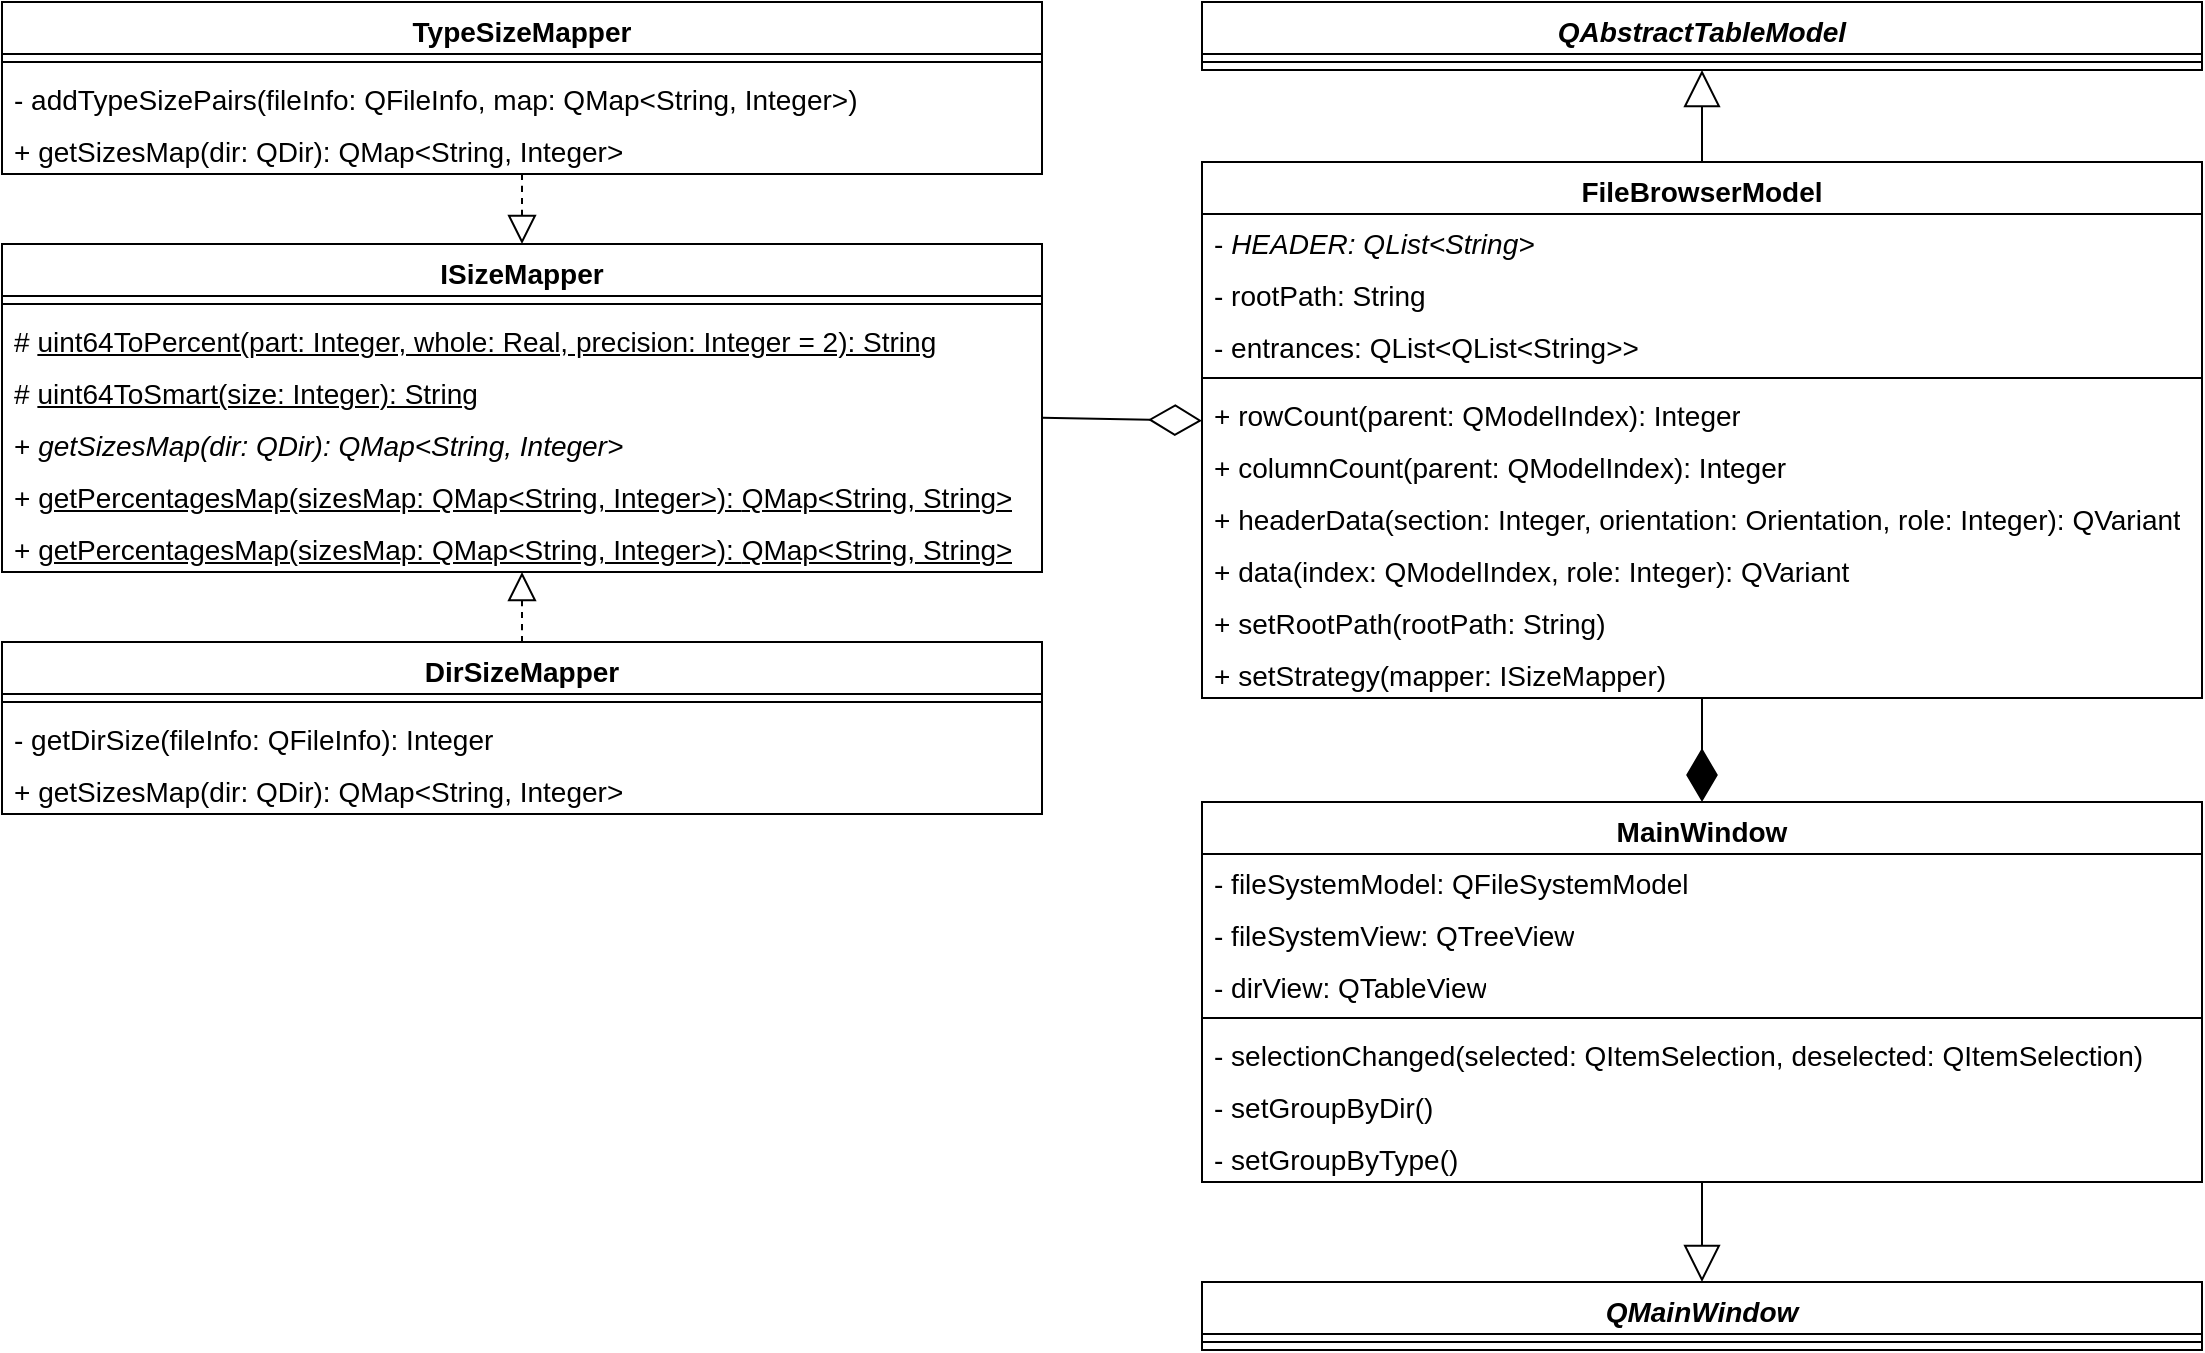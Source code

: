 <mxfile version="24.4.8" type="device">
  <diagram name="Страница — 1" id="qXYsAqjQK9q10iAbXkZB">
    <mxGraphModel dx="1614" dy="986" grid="1" gridSize="10" guides="1" tooltips="1" connect="1" arrows="1" fold="1" page="1" pageScale="1" pageWidth="1169" pageHeight="827" math="0" shadow="0">
      <root>
        <mxCell id="0" />
        <mxCell id="1" parent="0" />
        <mxCell id="ijzkq9lv9SiQj-ZG0aJk-23" value="&lt;font style=&quot;font-size: 14px;&quot;&gt;ISizeMapper&lt;/font&gt;" style="swimlane;fontStyle=1;align=center;verticalAlign=top;childLayout=stackLayout;horizontal=1;startSize=26;horizontalStack=0;resizeParent=1;resizeParentMax=0;resizeLast=0;collapsible=1;marginBottom=0;whiteSpace=wrap;html=1;" vertex="1" parent="1">
          <mxGeometry y="121" width="520" height="164" as="geometry" />
        </mxCell>
        <mxCell id="ijzkq9lv9SiQj-ZG0aJk-24" value="" style="line;strokeWidth=1;fillColor=none;align=left;verticalAlign=middle;spacingTop=-1;spacingLeft=3;spacingRight=3;rotatable=0;labelPosition=right;points=[];portConstraint=eastwest;strokeColor=inherit;" vertex="1" parent="ijzkq9lv9SiQj-ZG0aJk-23">
          <mxGeometry y="26" width="520" height="8" as="geometry" />
        </mxCell>
        <mxCell id="ijzkq9lv9SiQj-ZG0aJk-45" value="&lt;font style=&quot;font-size: 14px;&quot;&gt;#&amp;nbsp;&lt;u&gt;uint64ToPercent(part: Integer, whole: Real, precision: Integer = 2): String&lt;/u&gt;&lt;/font&gt;" style="text;strokeColor=none;fillColor=none;align=left;verticalAlign=top;spacingLeft=4;spacingRight=4;overflow=hidden;rotatable=0;points=[[0,0.5],[1,0.5]];portConstraint=eastwest;whiteSpace=wrap;html=1;" vertex="1" parent="ijzkq9lv9SiQj-ZG0aJk-23">
          <mxGeometry y="34" width="520" height="26" as="geometry" />
        </mxCell>
        <mxCell id="ijzkq9lv9SiQj-ZG0aJk-25" value="&lt;font style=&quot;&quot;&gt;&lt;span style=&quot;font-size: 14px;&quot;&gt;#&amp;nbsp;&lt;/span&gt;&lt;u style=&quot;&quot;&gt;&lt;span style=&quot;font-size: 14px;&quot;&gt;uint64ToSmart(size: Integer): String&lt;/span&gt;&lt;/u&gt;&lt;/font&gt;" style="text;strokeColor=none;fillColor=none;align=left;verticalAlign=top;spacingLeft=4;spacingRight=4;overflow=hidden;rotatable=0;points=[[0,0.5],[1,0.5]];portConstraint=eastwest;whiteSpace=wrap;html=1;" vertex="1" parent="ijzkq9lv9SiQj-ZG0aJk-23">
          <mxGeometry y="60" width="520" height="26" as="geometry" />
        </mxCell>
        <mxCell id="ijzkq9lv9SiQj-ZG0aJk-26" value="&lt;font style=&quot;font-size: 14px;&quot;&gt;+ &lt;i&gt;getSizesMap(dir: QDir): Q&lt;/i&gt;&lt;/font&gt;&lt;span style=&quot;font-size: 14px;&quot;&gt;&lt;i&gt;Map&amp;lt;String, Integer&amp;gt;&lt;/i&gt;&lt;/span&gt;" style="text;strokeColor=none;fillColor=none;align=left;verticalAlign=top;spacingLeft=4;spacingRight=4;overflow=hidden;rotatable=0;points=[[0,0.5],[1,0.5]];portConstraint=eastwest;whiteSpace=wrap;html=1;" vertex="1" parent="ijzkq9lv9SiQj-ZG0aJk-23">
          <mxGeometry y="86" width="520" height="26" as="geometry" />
        </mxCell>
        <mxCell id="ijzkq9lv9SiQj-ZG0aJk-47" value="&lt;font style=&quot;font-size: 14px;&quot;&gt;+ &lt;u&gt;getPercentagesMap(sizesMap: QMap&amp;lt;String, Integer&amp;gt;):&amp;nbsp;&lt;/u&gt;&lt;/font&gt;&lt;span style=&quot;font-size: 14px;&quot;&gt;&lt;u&gt;QMap&amp;lt;String, String&amp;gt;&lt;/u&gt;&lt;/span&gt;" style="text;strokeColor=none;fillColor=none;align=left;verticalAlign=top;spacingLeft=4;spacingRight=4;overflow=hidden;rotatable=0;points=[[0,0.5],[1,0.5]];portConstraint=eastwest;whiteSpace=wrap;html=1;" vertex="1" parent="ijzkq9lv9SiQj-ZG0aJk-23">
          <mxGeometry y="112" width="520" height="26" as="geometry" />
        </mxCell>
        <mxCell id="ijzkq9lv9SiQj-ZG0aJk-27" value="&lt;font style=&quot;font-size: 14px;&quot;&gt;+ &lt;u&gt;getPercentagesMap(sizesMap: QMap&amp;lt;String, Integer&amp;gt;):&amp;nbsp;&lt;/u&gt;&lt;/font&gt;&lt;span style=&quot;font-size: 14px;&quot;&gt;&lt;u&gt;QMap&amp;lt;String, String&amp;gt;&lt;/u&gt;&lt;/span&gt;" style="text;strokeColor=none;fillColor=none;align=left;verticalAlign=top;spacingLeft=4;spacingRight=4;overflow=hidden;rotatable=0;points=[[0,0.5],[1,0.5]];portConstraint=eastwest;whiteSpace=wrap;html=1;" vertex="1" parent="ijzkq9lv9SiQj-ZG0aJk-23">
          <mxGeometry y="138" width="520" height="26" as="geometry" />
        </mxCell>
        <mxCell id="ijzkq9lv9SiQj-ZG0aJk-28" value="&lt;font style=&quot;font-size: 14px;&quot;&gt;DirSizeMapper&lt;/font&gt;" style="swimlane;fontStyle=1;align=center;verticalAlign=top;childLayout=stackLayout;horizontal=1;startSize=26;horizontalStack=0;resizeParent=1;resizeParentMax=0;resizeLast=0;collapsible=1;marginBottom=0;whiteSpace=wrap;html=1;" vertex="1" parent="1">
          <mxGeometry y="320" width="520" height="86" as="geometry" />
        </mxCell>
        <mxCell id="ijzkq9lv9SiQj-ZG0aJk-29" value="" style="line;strokeWidth=1;fillColor=none;align=left;verticalAlign=middle;spacingTop=-1;spacingLeft=3;spacingRight=3;rotatable=0;labelPosition=right;points=[];portConstraint=eastwest;strokeColor=inherit;" vertex="1" parent="ijzkq9lv9SiQj-ZG0aJk-28">
          <mxGeometry y="26" width="520" height="8" as="geometry" />
        </mxCell>
        <mxCell id="ijzkq9lv9SiQj-ZG0aJk-30" value="&lt;font style=&quot;font-size: 14px;&quot;&gt;- getDirSize(fileInfo: QFileInfo): Integer&lt;/font&gt;" style="text;strokeColor=none;fillColor=none;align=left;verticalAlign=top;spacingLeft=4;spacingRight=4;overflow=hidden;rotatable=0;points=[[0,0.5],[1,0.5]];portConstraint=eastwest;whiteSpace=wrap;html=1;" vertex="1" parent="ijzkq9lv9SiQj-ZG0aJk-28">
          <mxGeometry y="34" width="520" height="26" as="geometry" />
        </mxCell>
        <mxCell id="ijzkq9lv9SiQj-ZG0aJk-31" value="&lt;font style=&quot;font-size: 14px;&quot;&gt;+ getSizesMap(dir: QDir):&amp;nbsp;&lt;/font&gt;&lt;span style=&quot;font-size: 14px;&quot;&gt;QMap&amp;lt;String, Integer&amp;gt;&lt;/span&gt;" style="text;strokeColor=none;fillColor=none;align=left;verticalAlign=top;spacingLeft=4;spacingRight=4;overflow=hidden;rotatable=0;points=[[0,0.5],[1,0.5]];portConstraint=eastwest;whiteSpace=wrap;html=1;" vertex="1" parent="ijzkq9lv9SiQj-ZG0aJk-28">
          <mxGeometry y="60" width="520" height="26" as="geometry" />
        </mxCell>
        <mxCell id="ijzkq9lv9SiQj-ZG0aJk-33" value="" style="endArrow=block;dashed=1;endFill=0;endSize=12;html=1;rounded=0;fontSize=12;curved=1;" edge="1" parent="1" source="ijzkq9lv9SiQj-ZG0aJk-28" target="ijzkq9lv9SiQj-ZG0aJk-23">
          <mxGeometry width="160" relative="1" as="geometry">
            <mxPoint x="360" y="430" as="sourcePoint" />
            <mxPoint x="520" y="430" as="targetPoint" />
          </mxGeometry>
        </mxCell>
        <mxCell id="ijzkq9lv9SiQj-ZG0aJk-34" value="&lt;font style=&quot;font-size: 14px;&quot;&gt;TypeSizeMapper&lt;/font&gt;" style="swimlane;fontStyle=1;align=center;verticalAlign=top;childLayout=stackLayout;horizontal=1;startSize=26;horizontalStack=0;resizeParent=1;resizeParentMax=0;resizeLast=0;collapsible=1;marginBottom=0;whiteSpace=wrap;html=1;" vertex="1" parent="1">
          <mxGeometry width="520" height="86" as="geometry" />
        </mxCell>
        <mxCell id="ijzkq9lv9SiQj-ZG0aJk-35" value="" style="line;strokeWidth=1;fillColor=none;align=left;verticalAlign=middle;spacingTop=-1;spacingLeft=3;spacingRight=3;rotatable=0;labelPosition=right;points=[];portConstraint=eastwest;strokeColor=inherit;" vertex="1" parent="ijzkq9lv9SiQj-ZG0aJk-34">
          <mxGeometry y="26" width="520" height="8" as="geometry" />
        </mxCell>
        <mxCell id="ijzkq9lv9SiQj-ZG0aJk-36" value="&lt;font style=&quot;font-size: 14px;&quot;&gt;-&amp;nbsp;addTypeSizePairs(fileInfo: QFileInfo, map: QMap&amp;lt;String, Integer&amp;gt;)&lt;/font&gt;" style="text;strokeColor=none;fillColor=none;align=left;verticalAlign=top;spacingLeft=4;spacingRight=4;overflow=hidden;rotatable=0;points=[[0,0.5],[1,0.5]];portConstraint=eastwest;whiteSpace=wrap;html=1;" vertex="1" parent="ijzkq9lv9SiQj-ZG0aJk-34">
          <mxGeometry y="34" width="520" height="26" as="geometry" />
        </mxCell>
        <mxCell id="ijzkq9lv9SiQj-ZG0aJk-37" value="&lt;font style=&quot;font-size: 14px;&quot;&gt;+ getSizesMap(dir: QDir):&amp;nbsp;QMap&amp;lt;String, Integer&amp;gt;&lt;/font&gt;" style="text;strokeColor=none;fillColor=none;align=left;verticalAlign=top;spacingLeft=4;spacingRight=4;overflow=hidden;rotatable=0;points=[[0,0.5],[1,0.5]];portConstraint=eastwest;whiteSpace=wrap;html=1;" vertex="1" parent="ijzkq9lv9SiQj-ZG0aJk-34">
          <mxGeometry y="60" width="520" height="26" as="geometry" />
        </mxCell>
        <mxCell id="ijzkq9lv9SiQj-ZG0aJk-39" value="" style="endArrow=block;dashed=1;endFill=0;endSize=12;html=1;rounded=0;fontSize=12;curved=1;" edge="1" parent="1" source="ijzkq9lv9SiQj-ZG0aJk-34" target="ijzkq9lv9SiQj-ZG0aJk-23">
          <mxGeometry width="160" relative="1" as="geometry">
            <mxPoint x="360" y="230" as="sourcePoint" />
            <mxPoint x="620" y="200" as="targetPoint" />
          </mxGeometry>
        </mxCell>
        <mxCell id="ijzkq9lv9SiQj-ZG0aJk-40" value="&lt;font style=&quot;font-size: 14px;&quot;&gt;FileBrowserModel&lt;/font&gt;" style="swimlane;fontStyle=1;align=center;verticalAlign=top;childLayout=stackLayout;horizontal=1;startSize=26;horizontalStack=0;resizeParent=1;resizeParentMax=0;resizeLast=0;collapsible=1;marginBottom=0;whiteSpace=wrap;html=1;" vertex="1" parent="1">
          <mxGeometry x="600" y="80" width="500" height="268" as="geometry" />
        </mxCell>
        <mxCell id="ijzkq9lv9SiQj-ZG0aJk-42" value="&lt;span style=&quot;font-size: 14px;&quot;&gt;-&amp;nbsp;&lt;i&gt;HEADER: QList&amp;lt;String&amp;gt;&lt;/i&gt;&lt;/span&gt;" style="text;strokeColor=none;fillColor=none;align=left;verticalAlign=top;spacingLeft=4;spacingRight=4;overflow=hidden;rotatable=0;points=[[0,0.5],[1,0.5]];portConstraint=eastwest;whiteSpace=wrap;html=1;" vertex="1" parent="ijzkq9lv9SiQj-ZG0aJk-40">
          <mxGeometry y="26" width="500" height="26" as="geometry" />
        </mxCell>
        <mxCell id="ijzkq9lv9SiQj-ZG0aJk-59" value="&lt;span style=&quot;font-size: 14px;&quot;&gt;-&amp;nbsp;rootPath: String&lt;/span&gt;" style="text;strokeColor=none;fillColor=none;align=left;verticalAlign=top;spacingLeft=4;spacingRight=4;overflow=hidden;rotatable=0;points=[[0,0.5],[1,0.5]];portConstraint=eastwest;whiteSpace=wrap;html=1;" vertex="1" parent="ijzkq9lv9SiQj-ZG0aJk-40">
          <mxGeometry y="52" width="500" height="26" as="geometry" />
        </mxCell>
        <mxCell id="ijzkq9lv9SiQj-ZG0aJk-60" value="&lt;span style=&quot;font-size: 14px;&quot;&gt;- entrances: QList&amp;lt;&lt;/span&gt;&lt;span style=&quot;font-size: 14px;&quot;&gt;QList&amp;lt;String&amp;gt;&lt;/span&gt;&lt;span style=&quot;font-size: 14px;&quot;&gt;&amp;gt;&lt;/span&gt;" style="text;strokeColor=none;fillColor=none;align=left;verticalAlign=top;spacingLeft=4;spacingRight=4;overflow=hidden;rotatable=0;points=[[0,0.5],[1,0.5]];portConstraint=eastwest;whiteSpace=wrap;html=1;" vertex="1" parent="ijzkq9lv9SiQj-ZG0aJk-40">
          <mxGeometry y="78" width="500" height="26" as="geometry" />
        </mxCell>
        <mxCell id="ijzkq9lv9SiQj-ZG0aJk-41" value="" style="line;strokeWidth=1;fillColor=none;align=left;verticalAlign=middle;spacingTop=-1;spacingLeft=3;spacingRight=3;rotatable=0;labelPosition=right;points=[];portConstraint=eastwest;strokeColor=inherit;" vertex="1" parent="ijzkq9lv9SiQj-ZG0aJk-40">
          <mxGeometry y="104" width="500" height="8" as="geometry" />
        </mxCell>
        <mxCell id="ijzkq9lv9SiQj-ZG0aJk-57" value="&lt;span style=&quot;font-size: 14px;&quot;&gt;+&amp;nbsp;rowCount(parent:&amp;nbsp;&lt;/span&gt;&lt;span style=&quot;font-size: 14px;&quot;&gt;QModelIndex&lt;/span&gt;&lt;span style=&quot;font-size: 14px;&quot;&gt;): Integer&lt;/span&gt;" style="text;strokeColor=none;fillColor=none;align=left;verticalAlign=top;spacingLeft=4;spacingRight=4;overflow=hidden;rotatable=0;points=[[0,0.5],[1,0.5]];portConstraint=eastwest;whiteSpace=wrap;html=1;" vertex="1" parent="ijzkq9lv9SiQj-ZG0aJk-40">
          <mxGeometry y="112" width="500" height="26" as="geometry" />
        </mxCell>
        <mxCell id="ijzkq9lv9SiQj-ZG0aJk-43" value="&lt;span style=&quot;font-size: 14px;&quot;&gt;+&amp;nbsp;columnCount(&lt;/span&gt;&lt;span style=&quot;font-size: 14px;&quot;&gt;parent:&amp;nbsp;&lt;/span&gt;&lt;span style=&quot;font-size: 14px;&quot;&gt;QModelIndex&lt;/span&gt;&lt;span style=&quot;font-size: 14px;&quot;&gt;): Integer&lt;/span&gt;" style="text;strokeColor=none;fillColor=none;align=left;verticalAlign=top;spacingLeft=4;spacingRight=4;overflow=hidden;rotatable=0;points=[[0,0.5],[1,0.5]];portConstraint=eastwest;whiteSpace=wrap;html=1;" vertex="1" parent="ijzkq9lv9SiQj-ZG0aJk-40">
          <mxGeometry y="138" width="500" height="26" as="geometry" />
        </mxCell>
        <mxCell id="ijzkq9lv9SiQj-ZG0aJk-66" value="&lt;span style=&quot;font-size: 14px;&quot;&gt;+ headerData(section: Integer, orientation:&amp;nbsp;&lt;/span&gt;&lt;span style=&quot;font-size: 14px;&quot;&gt;Orientation&lt;/span&gt;&lt;span style=&quot;font-size: 14px;&quot;&gt;, role: Integer):&amp;nbsp;QVariant&lt;/span&gt;" style="text;strokeColor=none;fillColor=none;align=left;verticalAlign=top;spacingLeft=4;spacingRight=4;overflow=hidden;rotatable=0;points=[[0,0.5],[1,0.5]];portConstraint=eastwest;whiteSpace=wrap;html=1;" vertex="1" parent="ijzkq9lv9SiQj-ZG0aJk-40">
          <mxGeometry y="164" width="500" height="26" as="geometry" />
        </mxCell>
        <mxCell id="ijzkq9lv9SiQj-ZG0aJk-67" value="&lt;span style=&quot;font-size: 14px;&quot;&gt;+ data(index:&amp;nbsp;&lt;/span&gt;&lt;span style=&quot;font-size: 14px;&quot;&gt;QModelIndex&lt;/span&gt;&lt;span style=&quot;font-size: 14px;&quot;&gt;, role: Integer):&amp;nbsp;QVariant&lt;/span&gt;" style="text;strokeColor=none;fillColor=none;align=left;verticalAlign=top;spacingLeft=4;spacingRight=4;overflow=hidden;rotatable=0;points=[[0,0.5],[1,0.5]];portConstraint=eastwest;whiteSpace=wrap;html=1;" vertex="1" parent="ijzkq9lv9SiQj-ZG0aJk-40">
          <mxGeometry y="190" width="500" height="26" as="geometry" />
        </mxCell>
        <mxCell id="ijzkq9lv9SiQj-ZG0aJk-68" value="&lt;span style=&quot;font-size: 14px;&quot;&gt;+&amp;nbsp;setRootPath(rootPath:&amp;nbsp;&lt;/span&gt;&lt;span style=&quot;font-size: 14px;&quot;&gt;String&lt;/span&gt;&lt;span style=&quot;font-size: 14px;&quot;&gt;)&lt;/span&gt;" style="text;strokeColor=none;fillColor=none;align=left;verticalAlign=top;spacingLeft=4;spacingRight=4;overflow=hidden;rotatable=0;points=[[0,0.5],[1,0.5]];portConstraint=eastwest;whiteSpace=wrap;html=1;" vertex="1" parent="ijzkq9lv9SiQj-ZG0aJk-40">
          <mxGeometry y="216" width="500" height="26" as="geometry" />
        </mxCell>
        <mxCell id="ijzkq9lv9SiQj-ZG0aJk-70" value="&lt;span style=&quot;font-size: 14px;&quot;&gt;+ setStrategy(mapper:&amp;nbsp;ISizeMapper)&lt;/span&gt;" style="text;strokeColor=none;fillColor=none;align=left;verticalAlign=top;spacingLeft=4;spacingRight=4;overflow=hidden;rotatable=0;points=[[0,0.5],[1,0.5]];portConstraint=eastwest;whiteSpace=wrap;html=1;" vertex="1" parent="ijzkq9lv9SiQj-ZG0aJk-40">
          <mxGeometry y="242" width="500" height="26" as="geometry" />
        </mxCell>
        <mxCell id="ijzkq9lv9SiQj-ZG0aJk-44" value="" style="endArrow=diamondThin;endFill=0;endSize=24;html=1;rounded=0;fontSize=12;curved=1;" edge="1" parent="1" source="ijzkq9lv9SiQj-ZG0aJk-23" target="ijzkq9lv9SiQj-ZG0aJk-40">
          <mxGeometry width="160" relative="1" as="geometry">
            <mxPoint x="470" y="340" as="sourcePoint" />
            <mxPoint x="630" y="340" as="targetPoint" />
          </mxGeometry>
        </mxCell>
        <mxCell id="ijzkq9lv9SiQj-ZG0aJk-49" value="&lt;font style=&quot;font-size: 14px;&quot;&gt;MainWindow&lt;/font&gt;" style="swimlane;fontStyle=1;align=center;verticalAlign=top;childLayout=stackLayout;horizontal=1;startSize=26;horizontalStack=0;resizeParent=1;resizeParentMax=0;resizeLast=0;collapsible=1;marginBottom=0;whiteSpace=wrap;html=1;" vertex="1" parent="1">
          <mxGeometry x="600" y="400" width="500" height="190" as="geometry" />
        </mxCell>
        <mxCell id="ijzkq9lv9SiQj-ZG0aJk-52" value="&lt;span style=&quot;font-size: 14px;&quot;&gt;-&amp;nbsp;fileSystemModel:&amp;nbsp;QFileSystemModel&lt;/span&gt;" style="text;strokeColor=none;fillColor=none;align=left;verticalAlign=top;spacingLeft=4;spacingRight=4;overflow=hidden;rotatable=0;points=[[0,0.5],[1,0.5]];portConstraint=eastwest;whiteSpace=wrap;html=1;" vertex="1" parent="ijzkq9lv9SiQj-ZG0aJk-49">
          <mxGeometry y="26" width="500" height="26" as="geometry" />
        </mxCell>
        <mxCell id="ijzkq9lv9SiQj-ZG0aJk-75" value="&lt;span style=&quot;font-size: 14px;&quot;&gt;- fileSystemView:&amp;nbsp;QTreeView&lt;/span&gt;" style="text;strokeColor=none;fillColor=none;align=left;verticalAlign=top;spacingLeft=4;spacingRight=4;overflow=hidden;rotatable=0;points=[[0,0.5],[1,0.5]];portConstraint=eastwest;whiteSpace=wrap;html=1;" vertex="1" parent="ijzkq9lv9SiQj-ZG0aJk-49">
          <mxGeometry y="52" width="500" height="26" as="geometry" />
        </mxCell>
        <mxCell id="ijzkq9lv9SiQj-ZG0aJk-77" value="&lt;span style=&quot;font-size: 14px;&quot;&gt;- dirView:&amp;nbsp;QTableView&lt;/span&gt;" style="text;strokeColor=none;fillColor=none;align=left;verticalAlign=top;spacingLeft=4;spacingRight=4;overflow=hidden;rotatable=0;points=[[0,0.5],[1,0.5]];portConstraint=eastwest;whiteSpace=wrap;html=1;" vertex="1" parent="ijzkq9lv9SiQj-ZG0aJk-49">
          <mxGeometry y="78" width="500" height="26" as="geometry" />
        </mxCell>
        <mxCell id="ijzkq9lv9SiQj-ZG0aJk-50" value="" style="line;strokeWidth=1;fillColor=none;align=left;verticalAlign=middle;spacingTop=-1;spacingLeft=3;spacingRight=3;rotatable=0;labelPosition=right;points=[];portConstraint=eastwest;strokeColor=inherit;" vertex="1" parent="ijzkq9lv9SiQj-ZG0aJk-49">
          <mxGeometry y="104" width="500" height="8" as="geometry" />
        </mxCell>
        <mxCell id="ijzkq9lv9SiQj-ZG0aJk-74" value="&lt;span style=&quot;font-size: 14px;&quot;&gt;- selectionChanged(selected: QItemSelection, deselected: QItemSelection)&lt;/span&gt;" style="text;strokeColor=none;fillColor=none;align=left;verticalAlign=top;spacingLeft=4;spacingRight=4;overflow=hidden;rotatable=0;points=[[0,0.5],[1,0.5]];portConstraint=eastwest;whiteSpace=wrap;html=1;" vertex="1" parent="ijzkq9lv9SiQj-ZG0aJk-49">
          <mxGeometry y="112" width="500" height="26" as="geometry" />
        </mxCell>
        <mxCell id="ijzkq9lv9SiQj-ZG0aJk-79" value="&lt;span style=&quot;font-size: 14px;&quot;&gt;- setGroupByDir()&lt;/span&gt;" style="text;strokeColor=none;fillColor=none;align=left;verticalAlign=top;spacingLeft=4;spacingRight=4;overflow=hidden;rotatable=0;points=[[0,0.5],[1,0.5]];portConstraint=eastwest;whiteSpace=wrap;html=1;" vertex="1" parent="ijzkq9lv9SiQj-ZG0aJk-49">
          <mxGeometry y="138" width="500" height="26" as="geometry" />
        </mxCell>
        <mxCell id="ijzkq9lv9SiQj-ZG0aJk-81" value="&lt;span style=&quot;font-size: 14px;&quot;&gt;- setGroupByType()&lt;/span&gt;" style="text;strokeColor=none;fillColor=none;align=left;verticalAlign=top;spacingLeft=4;spacingRight=4;overflow=hidden;rotatable=0;points=[[0,0.5],[1,0.5]];portConstraint=eastwest;whiteSpace=wrap;html=1;" vertex="1" parent="ijzkq9lv9SiQj-ZG0aJk-49">
          <mxGeometry y="164" width="500" height="26" as="geometry" />
        </mxCell>
        <mxCell id="ijzkq9lv9SiQj-ZG0aJk-61" value="&lt;font style=&quot;font-size: 14px;&quot;&gt;&lt;i&gt;QAbstractTableModel&lt;/i&gt;&lt;/font&gt;" style="swimlane;fontStyle=1;align=center;verticalAlign=top;childLayout=stackLayout;horizontal=1;startSize=26;horizontalStack=0;resizeParent=1;resizeParentMax=0;resizeLast=0;collapsible=1;marginBottom=0;whiteSpace=wrap;html=1;" vertex="1" parent="1">
          <mxGeometry x="600" width="500" height="34" as="geometry" />
        </mxCell>
        <mxCell id="ijzkq9lv9SiQj-ZG0aJk-63" value="" style="line;strokeWidth=1;fillColor=none;align=left;verticalAlign=middle;spacingTop=-1;spacingLeft=3;spacingRight=3;rotatable=0;labelPosition=right;points=[];portConstraint=eastwest;strokeColor=inherit;" vertex="1" parent="ijzkq9lv9SiQj-ZG0aJk-61">
          <mxGeometry y="26" width="500" height="8" as="geometry" />
        </mxCell>
        <mxCell id="ijzkq9lv9SiQj-ZG0aJk-65" value="" style="endArrow=block;endSize=16;endFill=0;html=1;rounded=0;fontSize=12;curved=1;" edge="1" parent="1" source="ijzkq9lv9SiQj-ZG0aJk-40" target="ijzkq9lv9SiQj-ZG0aJk-61">
          <mxGeometry width="160" relative="1" as="geometry">
            <mxPoint x="960" y="6" as="sourcePoint" />
            <mxPoint x="880" y="60" as="targetPoint" />
          </mxGeometry>
        </mxCell>
        <mxCell id="ijzkq9lv9SiQj-ZG0aJk-71" value="&lt;span style=&quot;font-size: 14px;&quot;&gt;&lt;i&gt;QMainWindow&lt;/i&gt;&lt;/span&gt;" style="swimlane;fontStyle=1;align=center;verticalAlign=top;childLayout=stackLayout;horizontal=1;startSize=26;horizontalStack=0;resizeParent=1;resizeParentMax=0;resizeLast=0;collapsible=1;marginBottom=0;whiteSpace=wrap;html=1;" vertex="1" parent="1">
          <mxGeometry x="600" y="640" width="500" height="34" as="geometry" />
        </mxCell>
        <mxCell id="ijzkq9lv9SiQj-ZG0aJk-72" value="" style="line;strokeWidth=1;fillColor=none;align=left;verticalAlign=middle;spacingTop=-1;spacingLeft=3;spacingRight=3;rotatable=0;labelPosition=right;points=[];portConstraint=eastwest;strokeColor=inherit;" vertex="1" parent="ijzkq9lv9SiQj-ZG0aJk-71">
          <mxGeometry y="26" width="500" height="8" as="geometry" />
        </mxCell>
        <mxCell id="ijzkq9lv9SiQj-ZG0aJk-73" value="" style="endArrow=block;endSize=16;endFill=0;html=1;rounded=0;fontSize=12;curved=1;" edge="1" parent="1" source="ijzkq9lv9SiQj-ZG0aJk-49" target="ijzkq9lv9SiQj-ZG0aJk-71">
          <mxGeometry width="160" relative="1" as="geometry">
            <mxPoint x="470" y="496" as="sourcePoint" />
            <mxPoint x="470" y="450" as="targetPoint" />
          </mxGeometry>
        </mxCell>
        <mxCell id="ijzkq9lv9SiQj-ZG0aJk-76" value="" style="endArrow=diamondThin;endFill=1;endSize=24;html=1;rounded=0;fontSize=12;curved=1;" edge="1" parent="1" source="ijzkq9lv9SiQj-ZG0aJk-40" target="ijzkq9lv9SiQj-ZG0aJk-49">
          <mxGeometry width="160" relative="1" as="geometry">
            <mxPoint x="580" y="390" as="sourcePoint" />
            <mxPoint x="530" y="460" as="targetPoint" />
          </mxGeometry>
        </mxCell>
      </root>
    </mxGraphModel>
  </diagram>
</mxfile>
